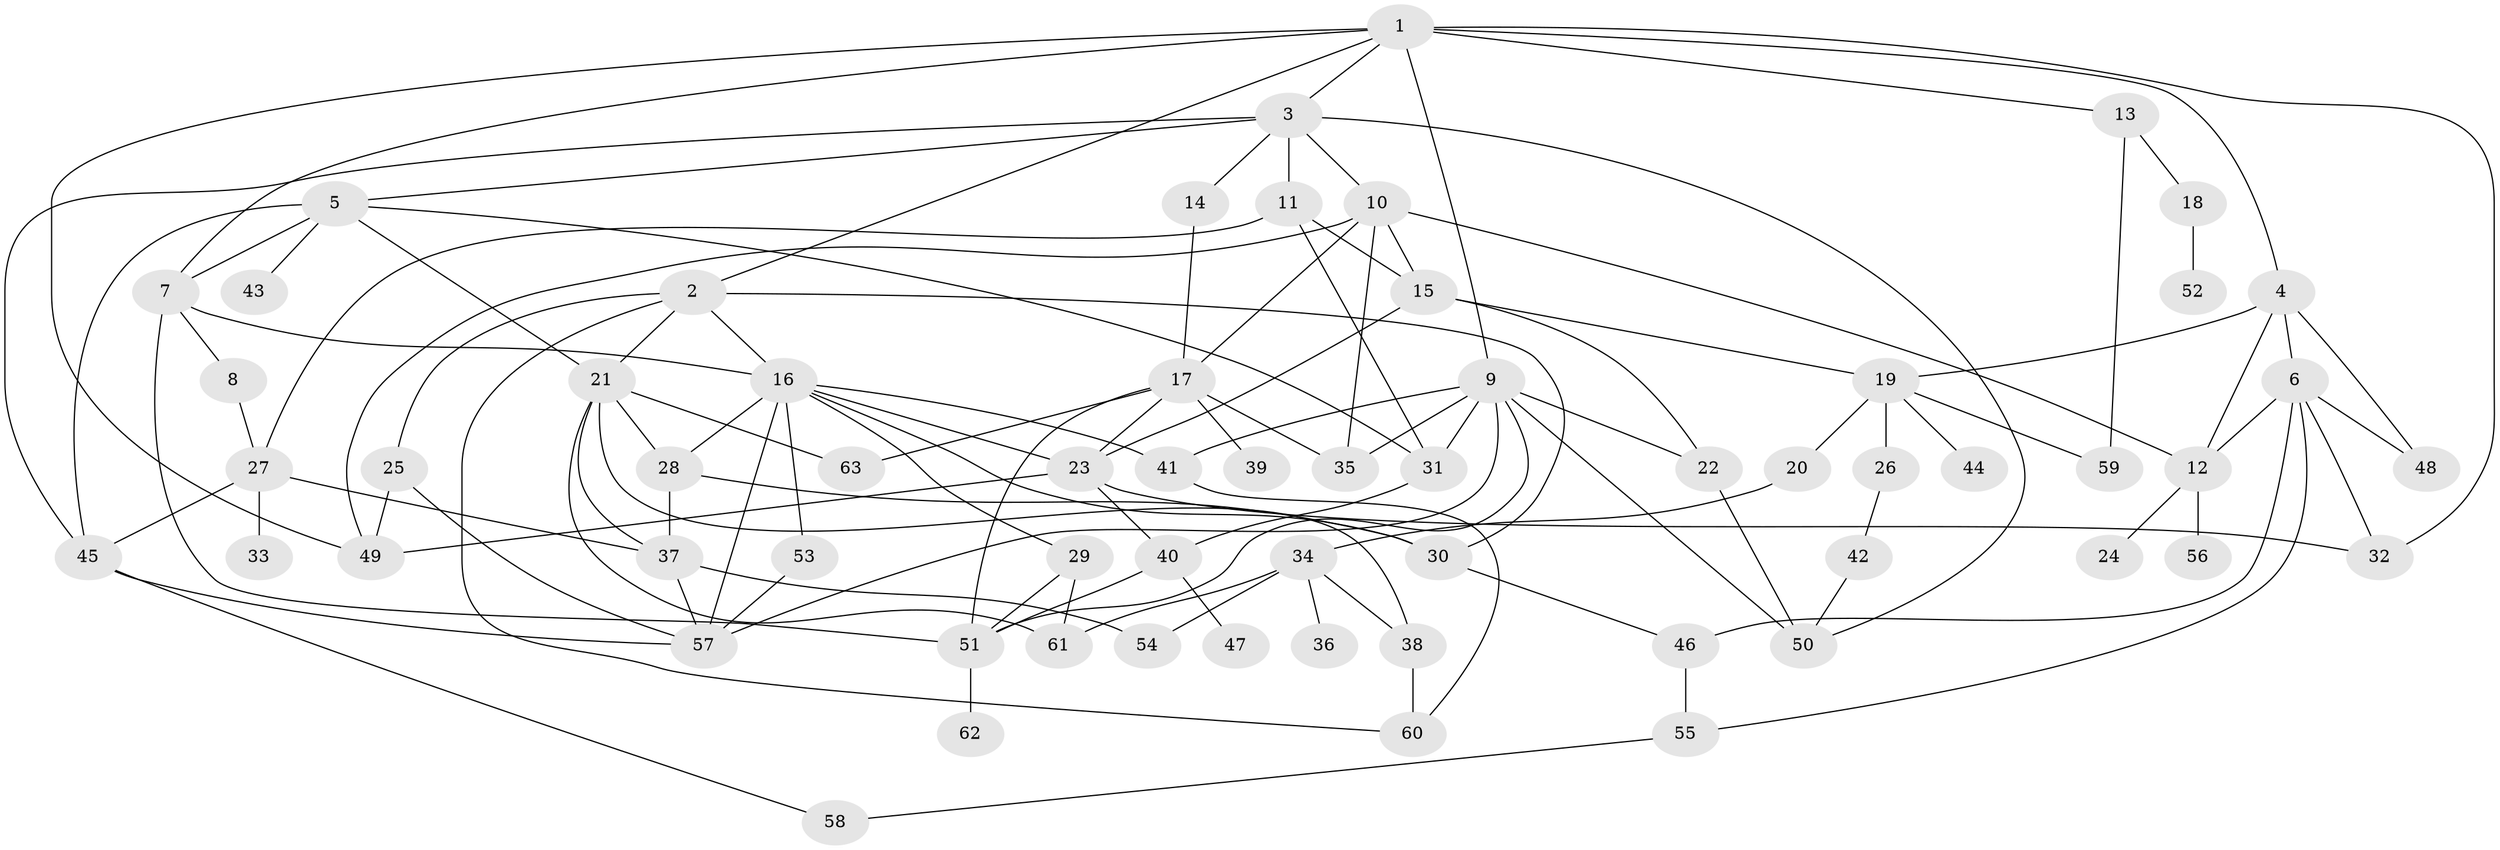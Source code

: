 // original degree distribution, {8: 0.016, 6: 0.048, 7: 0.016, 5: 0.08, 4: 0.088, 3: 0.296, 2: 0.288, 1: 0.168}
// Generated by graph-tools (version 1.1) at 2025/34/03/09/25 02:34:06]
// undirected, 63 vertices, 116 edges
graph export_dot {
graph [start="1"]
  node [color=gray90,style=filled];
  1;
  2;
  3;
  4;
  5;
  6;
  7;
  8;
  9;
  10;
  11;
  12;
  13;
  14;
  15;
  16;
  17;
  18;
  19;
  20;
  21;
  22;
  23;
  24;
  25;
  26;
  27;
  28;
  29;
  30;
  31;
  32;
  33;
  34;
  35;
  36;
  37;
  38;
  39;
  40;
  41;
  42;
  43;
  44;
  45;
  46;
  47;
  48;
  49;
  50;
  51;
  52;
  53;
  54;
  55;
  56;
  57;
  58;
  59;
  60;
  61;
  62;
  63;
  1 -- 2 [weight=1.0];
  1 -- 3 [weight=1.0];
  1 -- 4 [weight=1.0];
  1 -- 7 [weight=1.0];
  1 -- 9 [weight=1.0];
  1 -- 13 [weight=1.0];
  1 -- 32 [weight=1.0];
  1 -- 49 [weight=1.0];
  2 -- 16 [weight=1.0];
  2 -- 21 [weight=1.0];
  2 -- 25 [weight=1.0];
  2 -- 30 [weight=1.0];
  2 -- 60 [weight=1.0];
  3 -- 5 [weight=1.0];
  3 -- 10 [weight=1.0];
  3 -- 11 [weight=1.0];
  3 -- 14 [weight=1.0];
  3 -- 45 [weight=1.0];
  3 -- 50 [weight=1.0];
  4 -- 6 [weight=1.0];
  4 -- 12 [weight=1.0];
  4 -- 19 [weight=1.0];
  4 -- 48 [weight=1.0];
  5 -- 7 [weight=1.0];
  5 -- 21 [weight=1.0];
  5 -- 31 [weight=1.0];
  5 -- 43 [weight=1.0];
  5 -- 45 [weight=1.0];
  6 -- 12 [weight=1.0];
  6 -- 32 [weight=1.0];
  6 -- 46 [weight=1.0];
  6 -- 48 [weight=1.0];
  6 -- 55 [weight=1.0];
  7 -- 8 [weight=1.0];
  7 -- 16 [weight=1.0];
  7 -- 51 [weight=1.0];
  8 -- 27 [weight=1.0];
  9 -- 22 [weight=1.0];
  9 -- 31 [weight=2.0];
  9 -- 35 [weight=1.0];
  9 -- 41 [weight=1.0];
  9 -- 50 [weight=1.0];
  9 -- 51 [weight=1.0];
  9 -- 57 [weight=1.0];
  10 -- 12 [weight=1.0];
  10 -- 15 [weight=2.0];
  10 -- 17 [weight=1.0];
  10 -- 35 [weight=1.0];
  10 -- 49 [weight=1.0];
  11 -- 15 [weight=1.0];
  11 -- 27 [weight=1.0];
  11 -- 31 [weight=1.0];
  12 -- 24 [weight=1.0];
  12 -- 56 [weight=1.0];
  13 -- 18 [weight=1.0];
  13 -- 59 [weight=1.0];
  14 -- 17 [weight=1.0];
  15 -- 19 [weight=2.0];
  15 -- 22 [weight=1.0];
  15 -- 23 [weight=1.0];
  16 -- 23 [weight=1.0];
  16 -- 28 [weight=1.0];
  16 -- 29 [weight=1.0];
  16 -- 30 [weight=1.0];
  16 -- 41 [weight=1.0];
  16 -- 53 [weight=1.0];
  16 -- 57 [weight=1.0];
  17 -- 23 [weight=1.0];
  17 -- 35 [weight=1.0];
  17 -- 39 [weight=2.0];
  17 -- 51 [weight=1.0];
  17 -- 63 [weight=1.0];
  18 -- 52 [weight=1.0];
  19 -- 20 [weight=1.0];
  19 -- 26 [weight=1.0];
  19 -- 44 [weight=1.0];
  19 -- 59 [weight=1.0];
  20 -- 34 [weight=1.0];
  21 -- 28 [weight=1.0];
  21 -- 37 [weight=1.0];
  21 -- 38 [weight=1.0];
  21 -- 61 [weight=1.0];
  21 -- 63 [weight=1.0];
  22 -- 50 [weight=1.0];
  23 -- 32 [weight=1.0];
  23 -- 40 [weight=1.0];
  23 -- 49 [weight=1.0];
  25 -- 49 [weight=1.0];
  25 -- 57 [weight=1.0];
  26 -- 42 [weight=1.0];
  27 -- 33 [weight=1.0];
  27 -- 37 [weight=1.0];
  27 -- 45 [weight=1.0];
  28 -- 30 [weight=1.0];
  28 -- 37 [weight=1.0];
  29 -- 51 [weight=1.0];
  29 -- 61 [weight=1.0];
  30 -- 46 [weight=1.0];
  31 -- 40 [weight=1.0];
  34 -- 36 [weight=1.0];
  34 -- 38 [weight=1.0];
  34 -- 54 [weight=1.0];
  34 -- 61 [weight=1.0];
  37 -- 54 [weight=1.0];
  37 -- 57 [weight=1.0];
  38 -- 60 [weight=1.0];
  40 -- 47 [weight=1.0];
  40 -- 51 [weight=1.0];
  41 -- 60 [weight=1.0];
  42 -- 50 [weight=1.0];
  45 -- 57 [weight=1.0];
  45 -- 58 [weight=1.0];
  46 -- 55 [weight=1.0];
  51 -- 62 [weight=1.0];
  53 -- 57 [weight=1.0];
  55 -- 58 [weight=1.0];
}
